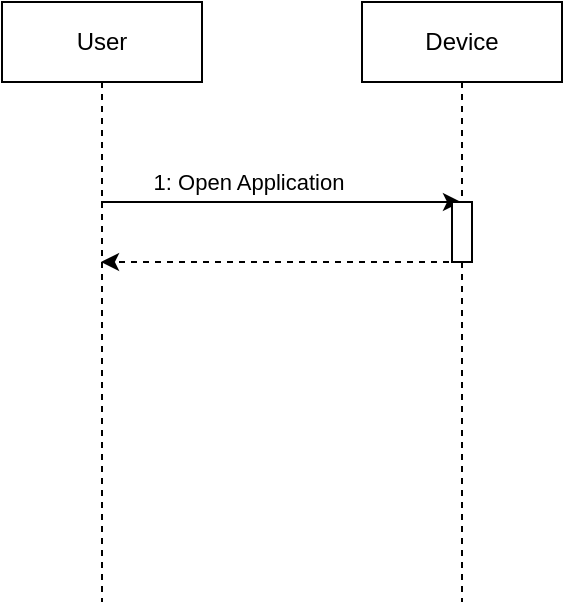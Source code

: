 <mxfile version="24.6.4" type="device">
  <diagram name="Page-1" id="2YBvvXClWsGukQMizWep">
    <mxGraphModel dx="780" dy="496" grid="1" gridSize="10" guides="1" tooltips="1" connect="1" arrows="1" fold="1" page="1" pageScale="1" pageWidth="850" pageHeight="1100" math="0" shadow="0">
      <root>
        <mxCell id="0" />
        <mxCell id="1" parent="0" />
        <mxCell id="qsEXQ9v4tg5Vn68Ty6Zz-6" value="" style="edgeStyle=elbowEdgeStyle;rounded=0;orthogonalLoop=1;jettySize=auto;html=1;elbow=vertical;curved=0;" edge="1" parent="1">
          <mxGeometry relative="1" as="geometry">
            <mxPoint x="319.5" y="150" as="sourcePoint" />
            <mxPoint x="499.5" y="150" as="targetPoint" />
          </mxGeometry>
        </mxCell>
        <mxCell id="qsEXQ9v4tg5Vn68Ty6Zz-7" value="1: Open Application" style="edgeLabel;html=1;align=center;verticalAlign=middle;resizable=0;points=[];" vertex="1" connectable="0" parent="qsEXQ9v4tg5Vn68Ty6Zz-6">
          <mxGeometry x="-0.187" y="-1" relative="1" as="geometry">
            <mxPoint y="-11" as="offset" />
          </mxGeometry>
        </mxCell>
        <mxCell id="qsEXQ9v4tg5Vn68Ty6Zz-3" value="User" style="shape=umlLifeline;perimeter=lifelinePerimeter;whiteSpace=wrap;html=1;container=1;dropTarget=0;collapsible=0;recursiveResize=0;outlineConnect=0;portConstraint=eastwest;newEdgeStyle={&quot;edgeStyle&quot;:&quot;elbowEdgeStyle&quot;,&quot;elbow&quot;:&quot;vertical&quot;,&quot;curved&quot;:0,&quot;rounded&quot;:0};" vertex="1" parent="1">
          <mxGeometry x="270" y="50" width="100" height="300" as="geometry" />
        </mxCell>
        <mxCell id="qsEXQ9v4tg5Vn68Ty6Zz-5" value="Device" style="shape=umlLifeline;perimeter=lifelinePerimeter;whiteSpace=wrap;html=1;container=1;dropTarget=0;collapsible=0;recursiveResize=0;outlineConnect=0;portConstraint=eastwest;newEdgeStyle={&quot;edgeStyle&quot;:&quot;elbowEdgeStyle&quot;,&quot;elbow&quot;:&quot;vertical&quot;,&quot;curved&quot;:0,&quot;rounded&quot;:0};" vertex="1" parent="1">
          <mxGeometry x="450" y="50" width="100" height="300" as="geometry" />
        </mxCell>
        <mxCell id="qsEXQ9v4tg5Vn68Ty6Zz-12" value="" style="rounded=0;whiteSpace=wrap;html=1;rotation=90;" vertex="1" parent="1">
          <mxGeometry x="485" y="160" width="30" height="10" as="geometry" />
        </mxCell>
        <mxCell id="qsEXQ9v4tg5Vn68Ty6Zz-16" value="" style="html=1;labelBackgroundColor=#ffffff;startArrow=none;startFill=0;startSize=6;endArrow=classic;endFill=1;endSize=6;jettySize=auto;orthogonalLoop=1;strokeWidth=1;dashed=1;fontSize=14;rounded=0;" edge="1" parent="1">
          <mxGeometry width="60" height="60" relative="1" as="geometry">
            <mxPoint x="499.5" y="180" as="sourcePoint" />
            <mxPoint x="319.5" y="180" as="targetPoint" />
          </mxGeometry>
        </mxCell>
      </root>
    </mxGraphModel>
  </diagram>
</mxfile>
